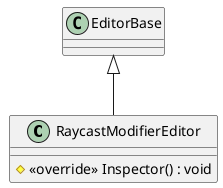 @startuml
class RaycastModifierEditor {
    # <<override>> Inspector() : void
}
EditorBase <|-- RaycastModifierEditor
@enduml
